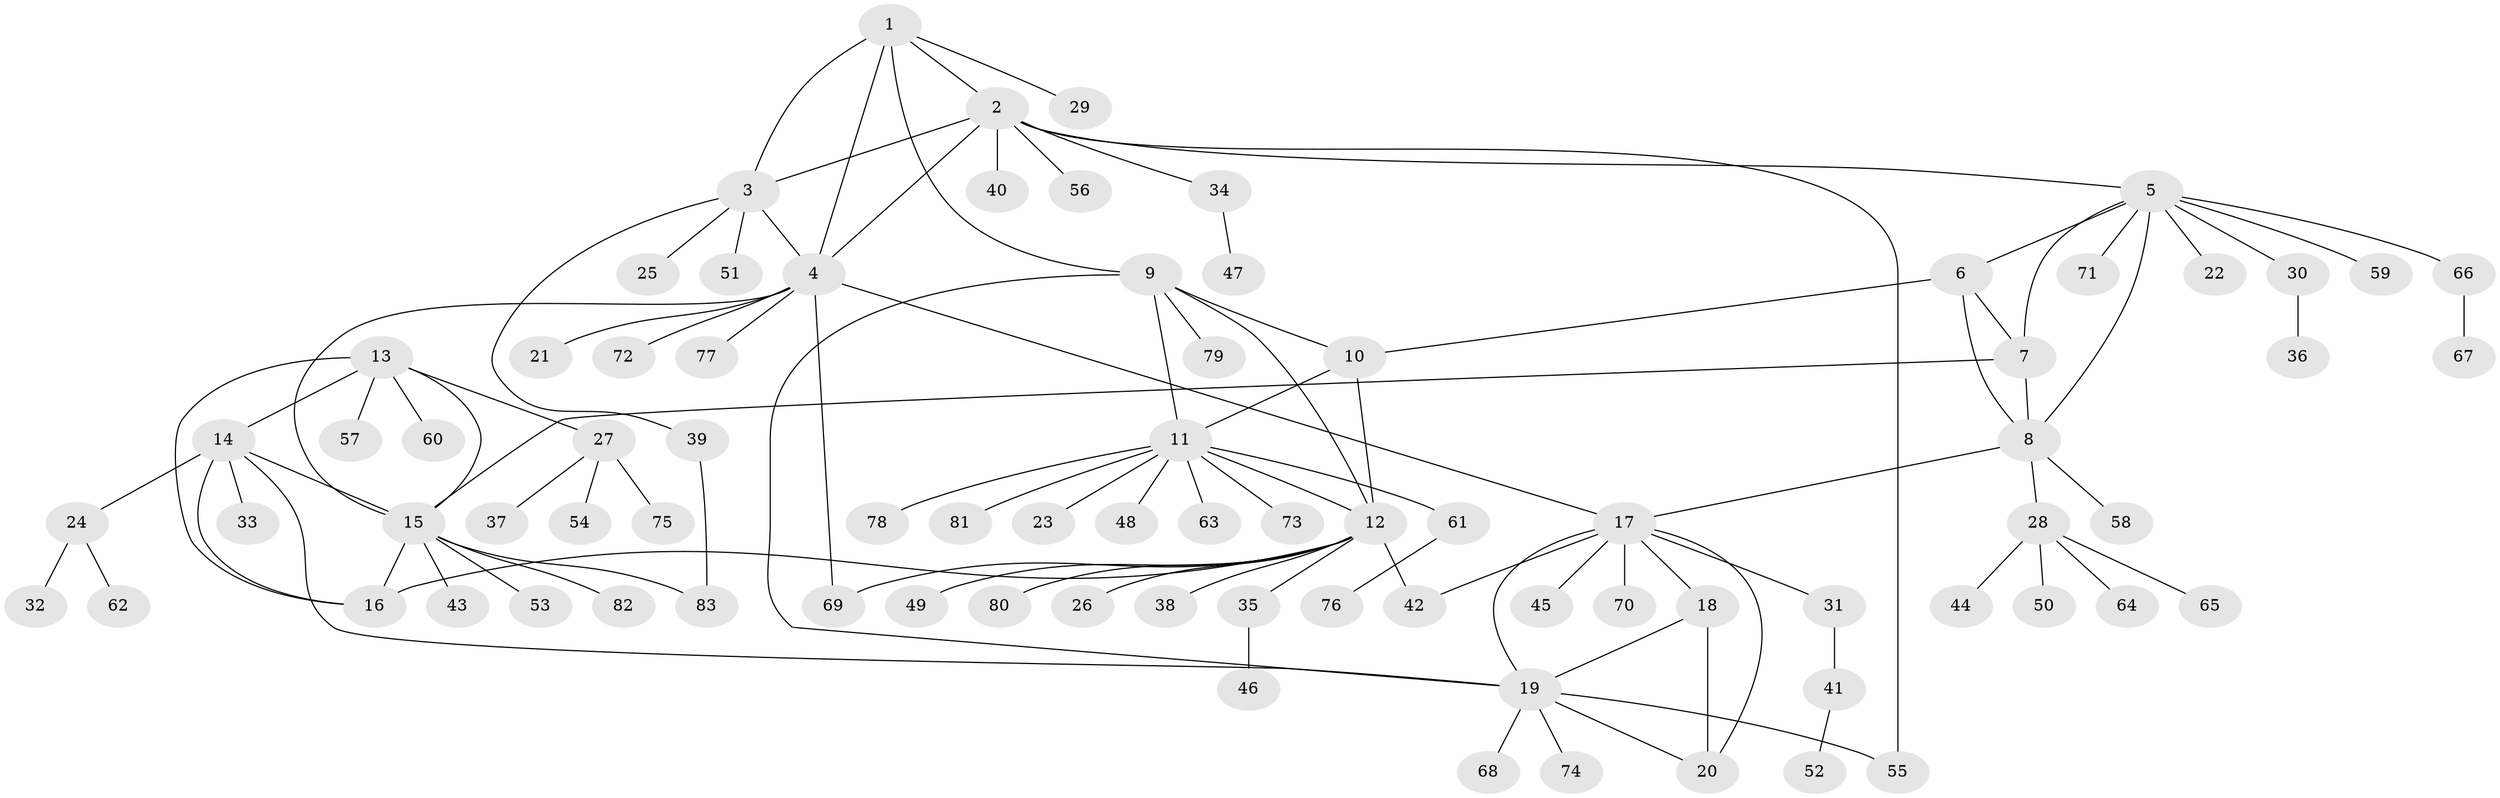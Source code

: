 // Generated by graph-tools (version 1.1) at 2025/02/03/09/25 03:02:51]
// undirected, 83 vertices, 107 edges
graph export_dot {
graph [start="1"]
  node [color=gray90,style=filled];
  1;
  2;
  3;
  4;
  5;
  6;
  7;
  8;
  9;
  10;
  11;
  12;
  13;
  14;
  15;
  16;
  17;
  18;
  19;
  20;
  21;
  22;
  23;
  24;
  25;
  26;
  27;
  28;
  29;
  30;
  31;
  32;
  33;
  34;
  35;
  36;
  37;
  38;
  39;
  40;
  41;
  42;
  43;
  44;
  45;
  46;
  47;
  48;
  49;
  50;
  51;
  52;
  53;
  54;
  55;
  56;
  57;
  58;
  59;
  60;
  61;
  62;
  63;
  64;
  65;
  66;
  67;
  68;
  69;
  70;
  71;
  72;
  73;
  74;
  75;
  76;
  77;
  78;
  79;
  80;
  81;
  82;
  83;
  1 -- 2;
  1 -- 3;
  1 -- 4;
  1 -- 9;
  1 -- 29;
  2 -- 3;
  2 -- 4;
  2 -- 5;
  2 -- 34;
  2 -- 40;
  2 -- 55;
  2 -- 56;
  3 -- 4;
  3 -- 25;
  3 -- 39;
  3 -- 51;
  4 -- 15;
  4 -- 17;
  4 -- 21;
  4 -- 69;
  4 -- 72;
  4 -- 77;
  5 -- 6;
  5 -- 7;
  5 -- 8;
  5 -- 22;
  5 -- 30;
  5 -- 59;
  5 -- 66;
  5 -- 71;
  6 -- 7;
  6 -- 8;
  6 -- 10;
  7 -- 8;
  7 -- 15;
  8 -- 17;
  8 -- 28;
  8 -- 58;
  9 -- 10;
  9 -- 11;
  9 -- 12;
  9 -- 19;
  9 -- 79;
  10 -- 11;
  10 -- 12;
  11 -- 12;
  11 -- 23;
  11 -- 48;
  11 -- 61;
  11 -- 63;
  11 -- 73;
  11 -- 78;
  11 -- 81;
  12 -- 16;
  12 -- 26;
  12 -- 35;
  12 -- 38;
  12 -- 42;
  12 -- 49;
  12 -- 69;
  12 -- 80;
  13 -- 14;
  13 -- 15;
  13 -- 16;
  13 -- 27;
  13 -- 57;
  13 -- 60;
  14 -- 15;
  14 -- 16;
  14 -- 19;
  14 -- 24;
  14 -- 33;
  15 -- 16;
  15 -- 43;
  15 -- 53;
  15 -- 82;
  15 -- 83;
  17 -- 18;
  17 -- 19;
  17 -- 20;
  17 -- 31;
  17 -- 42;
  17 -- 45;
  17 -- 70;
  18 -- 19;
  18 -- 20;
  19 -- 20;
  19 -- 55;
  19 -- 68;
  19 -- 74;
  24 -- 32;
  24 -- 62;
  27 -- 37;
  27 -- 54;
  27 -- 75;
  28 -- 44;
  28 -- 50;
  28 -- 64;
  28 -- 65;
  30 -- 36;
  31 -- 41;
  34 -- 47;
  35 -- 46;
  39 -- 83;
  41 -- 52;
  61 -- 76;
  66 -- 67;
}
